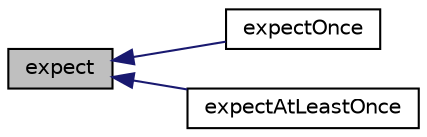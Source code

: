 digraph "expect"
{
  edge [fontname="Helvetica",fontsize="10",labelfontname="Helvetica",labelfontsize="10"];
  node [fontname="Helvetica",fontsize="10",shape=record];
  rankdir="LR";
  Node1 [label="expect",height=0.2,width=0.4,color="black", fillcolor="grey75", style="filled" fontcolor="black"];
  Node1 -> Node2 [dir="back",color="midnightblue",fontsize="10",style="solid",fontname="Helvetica"];
  Node2 [label="expectOnce",height=0.2,width=0.4,color="black", fillcolor="white", style="filled",URL="$class_simple_mock.html#ae2d9ef313ed087c4c85d5fc9c5b5658c"];
  Node1 -> Node3 [dir="back",color="midnightblue",fontsize="10",style="solid",fontname="Helvetica"];
  Node3 [label="expectAtLeastOnce",height=0.2,width=0.4,color="black", fillcolor="white", style="filled",URL="$class_simple_mock.html#ae2f62a01a49e4e1c22cf713925f942d4"];
}
